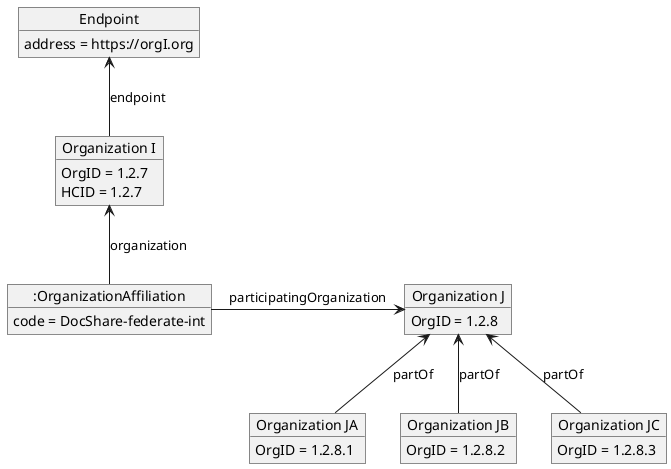 @startuml dir-endpoint-to-hybrid-org-structure
hide footbox

object "Organization I" as OrganizationI
OrganizationI : OrgID = 1.2.7
OrganizationI : HCID = 1.2.7
object "Organization J" as OrganizationJ
OrganizationJ : OrgID = 1.2.8
object "Endpoint" as EndpointI
EndpointI : address = https://orgI.org
object "Organization JA" as OrganizationJA
OrganizationJA : OrgID = 1.2.8.1
object "Organization JB" as OrganizationJB
OrganizationJB : OrgID = 1.2.8.2
object "Organization JC" as OrganizationJC
OrganizationJC : OrgID = 1.2.8.3
object ":OrganizationAffiliation" as OrgAff
OrgAff : code = DocShare-federate-int
OrgAff -> OrganizationJ : participatingOrganization
OrganizationI <-- OrgAff : organization

EndpointI <-- OrganizationI : endpoint

OrganizationJ <-- OrganizationJA : partOf
OrganizationJ <-- OrganizationJB : partOf
OrganizationJ <-- OrganizationJC : partOf

@enduml

